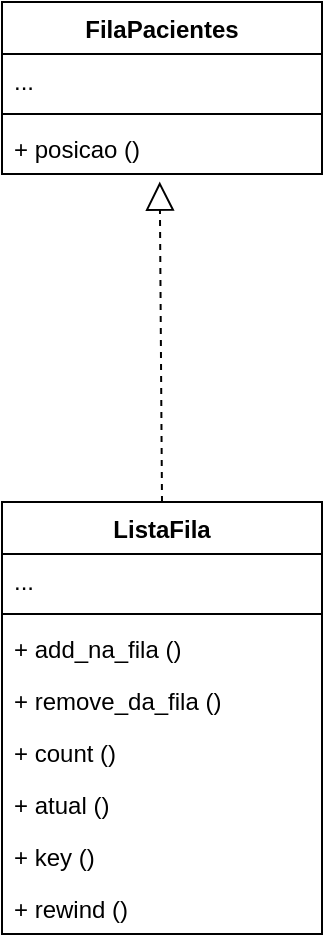 <mxfile version="17.2.4" type="device"><diagram id="G4VzWXPnGxv-kEFNSMtl" name="Page-1"><mxGraphModel dx="1038" dy="489" grid="1" gridSize="10" guides="1" tooltips="1" connect="1" arrows="1" fold="1" page="1" pageScale="1" pageWidth="3300" pageHeight="4681" math="0" shadow="0"><root><mxCell id="0"/><mxCell id="1" parent="0"/><mxCell id="C8LUAFFqu9ChR73cNUao-1" value="FilaPacientes" style="swimlane;fontStyle=1;align=center;verticalAlign=top;childLayout=stackLayout;horizontal=1;startSize=26;horizontalStack=0;resizeParent=1;resizeParentMax=0;resizeLast=0;collapsible=1;marginBottom=0;" vertex="1" parent="1"><mxGeometry x="460" y="120" width="160" height="86" as="geometry"/></mxCell><mxCell id="C8LUAFFqu9ChR73cNUao-2" value="..." style="text;strokeColor=none;fillColor=none;align=left;verticalAlign=top;spacingLeft=4;spacingRight=4;overflow=hidden;rotatable=0;points=[[0,0.5],[1,0.5]];portConstraint=eastwest;" vertex="1" parent="C8LUAFFqu9ChR73cNUao-1"><mxGeometry y="26" width="160" height="26" as="geometry"/></mxCell><mxCell id="C8LUAFFqu9ChR73cNUao-3" value="" style="line;strokeWidth=1;fillColor=none;align=left;verticalAlign=middle;spacingTop=-1;spacingLeft=3;spacingRight=3;rotatable=0;labelPosition=right;points=[];portConstraint=eastwest;" vertex="1" parent="C8LUAFFqu9ChR73cNUao-1"><mxGeometry y="52" width="160" height="8" as="geometry"/></mxCell><mxCell id="C8LUAFFqu9ChR73cNUao-4" value="+ posicao ()" style="text;strokeColor=none;fillColor=none;align=left;verticalAlign=top;spacingLeft=4;spacingRight=4;overflow=hidden;rotatable=0;points=[[0,0.5],[1,0.5]];portConstraint=eastwest;" vertex="1" parent="C8LUAFFqu9ChR73cNUao-1"><mxGeometry y="60" width="160" height="26" as="geometry"/></mxCell><mxCell id="C8LUAFFqu9ChR73cNUao-5" value="ListaFila" style="swimlane;fontStyle=1;align=center;verticalAlign=top;childLayout=stackLayout;horizontal=1;startSize=26;horizontalStack=0;resizeParent=1;resizeParentMax=0;resizeLast=0;collapsible=1;marginBottom=0;" vertex="1" parent="1"><mxGeometry x="460" y="370" width="160" height="216" as="geometry"/></mxCell><mxCell id="C8LUAFFqu9ChR73cNUao-6" value="..." style="text;strokeColor=none;fillColor=none;align=left;verticalAlign=top;spacingLeft=4;spacingRight=4;overflow=hidden;rotatable=0;points=[[0,0.5],[1,0.5]];portConstraint=eastwest;" vertex="1" parent="C8LUAFFqu9ChR73cNUao-5"><mxGeometry y="26" width="160" height="26" as="geometry"/></mxCell><mxCell id="C8LUAFFqu9ChR73cNUao-7" value="" style="line;strokeWidth=1;fillColor=none;align=left;verticalAlign=middle;spacingTop=-1;spacingLeft=3;spacingRight=3;rotatable=0;labelPosition=right;points=[];portConstraint=eastwest;" vertex="1" parent="C8LUAFFqu9ChR73cNUao-5"><mxGeometry y="52" width="160" height="8" as="geometry"/></mxCell><mxCell id="C8LUAFFqu9ChR73cNUao-12" value="+ add_na_fila ()" style="text;strokeColor=none;fillColor=none;align=left;verticalAlign=top;spacingLeft=4;spacingRight=4;overflow=hidden;rotatable=0;points=[[0,0.5],[1,0.5]];portConstraint=eastwest;" vertex="1" parent="C8LUAFFqu9ChR73cNUao-5"><mxGeometry y="60" width="160" height="26" as="geometry"/></mxCell><mxCell id="C8LUAFFqu9ChR73cNUao-13" value="+ remove_da_fila ()" style="text;strokeColor=none;fillColor=none;align=left;verticalAlign=top;spacingLeft=4;spacingRight=4;overflow=hidden;rotatable=0;points=[[0,0.5],[1,0.5]];portConstraint=eastwest;" vertex="1" parent="C8LUAFFqu9ChR73cNUao-5"><mxGeometry y="86" width="160" height="26" as="geometry"/></mxCell><mxCell id="C8LUAFFqu9ChR73cNUao-15" value="+ count ()" style="text;strokeColor=none;fillColor=none;align=left;verticalAlign=top;spacingLeft=4;spacingRight=4;overflow=hidden;rotatable=0;points=[[0,0.5],[1,0.5]];portConstraint=eastwest;" vertex="1" parent="C8LUAFFqu9ChR73cNUao-5"><mxGeometry y="112" width="160" height="26" as="geometry"/></mxCell><mxCell id="C8LUAFFqu9ChR73cNUao-16" value="+ atual ()" style="text;strokeColor=none;fillColor=none;align=left;verticalAlign=top;spacingLeft=4;spacingRight=4;overflow=hidden;rotatable=0;points=[[0,0.5],[1,0.5]];portConstraint=eastwest;" vertex="1" parent="C8LUAFFqu9ChR73cNUao-5"><mxGeometry y="138" width="160" height="26" as="geometry"/></mxCell><mxCell id="C8LUAFFqu9ChR73cNUao-14" value="+ key ()" style="text;strokeColor=none;fillColor=none;align=left;verticalAlign=top;spacingLeft=4;spacingRight=4;overflow=hidden;rotatable=0;points=[[0,0.5],[1,0.5]];portConstraint=eastwest;" vertex="1" parent="C8LUAFFqu9ChR73cNUao-5"><mxGeometry y="164" width="160" height="26" as="geometry"/></mxCell><mxCell id="C8LUAFFqu9ChR73cNUao-11" value="+ rewind ()" style="text;strokeColor=none;fillColor=none;align=left;verticalAlign=top;spacingLeft=4;spacingRight=4;overflow=hidden;rotatable=0;points=[[0,0.5],[1,0.5]];portConstraint=eastwest;" vertex="1" parent="C8LUAFFqu9ChR73cNUao-5"><mxGeometry y="190" width="160" height="26" as="geometry"/></mxCell><mxCell id="C8LUAFFqu9ChR73cNUao-17" value="" style="endArrow=block;dashed=1;endFill=0;endSize=12;html=1;rounded=0;entryX=0.493;entryY=1.146;entryDx=0;entryDy=0;entryPerimeter=0;exitX=0.5;exitY=0;exitDx=0;exitDy=0;" edge="1" parent="1" source="C8LUAFFqu9ChR73cNUao-5" target="C8LUAFFqu9ChR73cNUao-4"><mxGeometry width="160" relative="1" as="geometry"><mxPoint x="450" y="350" as="sourcePoint"/><mxPoint x="610" y="350" as="targetPoint"/></mxGeometry></mxCell></root></mxGraphModel></diagram></mxfile>